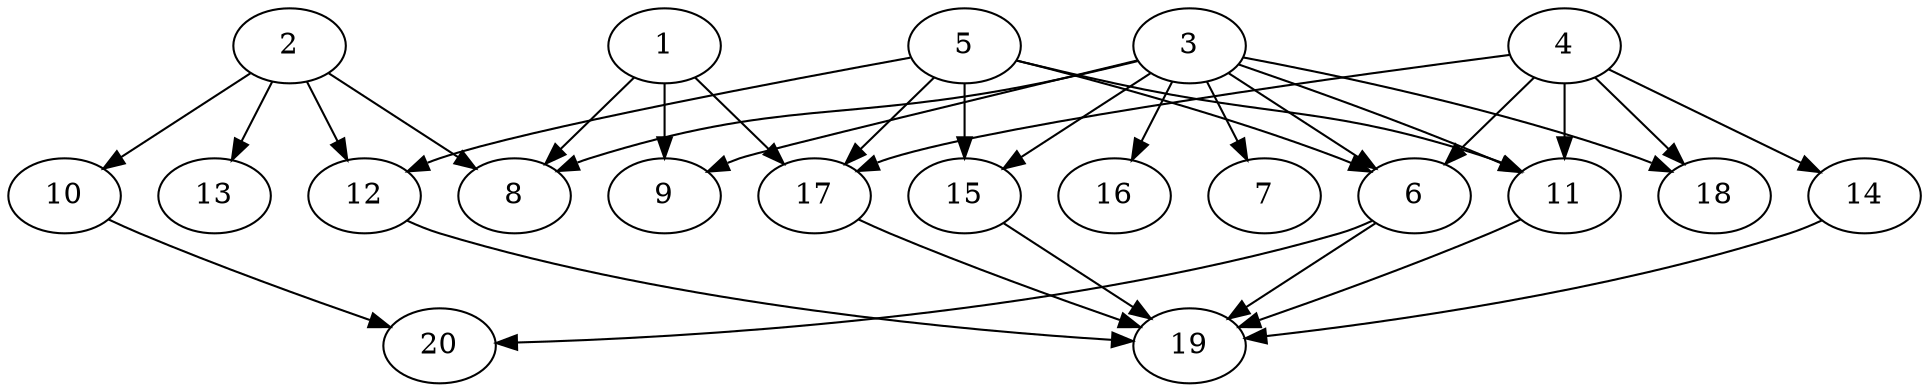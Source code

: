 // DAG automatically generated by daggen at Wed Jul 24 21:26:16 2019
// ./daggen --dot -n 20 --ccr 0.3 --fat 0.8 --regular 0.5 --density 0.5 --mindata 5242880 --maxdata 52428800 
digraph G {
  1 [size="106752000", alpha="0.08", expect_size="32025600"] 
  1 -> 8 [size ="32025600"]
  1 -> 9 [size ="32025600"]
  1 -> 17 [size ="32025600"]
  2 [size="124723200", alpha="0.01", expect_size="37416960"] 
  2 -> 8 [size ="37416960"]
  2 -> 10 [size ="37416960"]
  2 -> 12 [size ="37416960"]
  2 -> 13 [size ="37416960"]
  3 [size="25661440", alpha="0.14", expect_size="7698432"] 
  3 -> 6 [size ="7698432"]
  3 -> 7 [size ="7698432"]
  3 -> 8 [size ="7698432"]
  3 -> 9 [size ="7698432"]
  3 -> 11 [size ="7698432"]
  3 -> 15 [size ="7698432"]
  3 -> 16 [size ="7698432"]
  3 -> 18 [size ="7698432"]
  4 [size="95136427", alpha="0.06", expect_size="28540928"] 
  4 -> 6 [size ="28540928"]
  4 -> 11 [size ="28540928"]
  4 -> 14 [size ="28540928"]
  4 -> 17 [size ="28540928"]
  4 -> 18 [size ="28540928"]
  5 [size="170001067", alpha="0.04", expect_size="51000320"] 
  5 -> 6 [size ="51000320"]
  5 -> 11 [size ="51000320"]
  5 -> 12 [size ="51000320"]
  5 -> 15 [size ="51000320"]
  5 -> 17 [size ="51000320"]
  6 [size="129983147", alpha="0.02", expect_size="38994944"] 
  6 -> 19 [size ="38994944"]
  6 -> 20 [size ="38994944"]
  7 [size="162491733", alpha="0.14", expect_size="48747520"] 
  8 [size="72656213", alpha="0.13", expect_size="21796864"] 
  9 [size="136349013", alpha="0.03", expect_size="40904704"] 
  10 [size="106141013", alpha="0.20", expect_size="31842304"] 
  10 -> 20 [size ="31842304"]
  11 [size="83333120", alpha="0.02", expect_size="24999936"] 
  11 -> 19 [size ="24999936"]
  12 [size="150060373", alpha="0.08", expect_size="45018112"] 
  12 -> 19 [size ="45018112"]
  13 [size="154193920", alpha="0.03", expect_size="46258176"] 
  14 [size="108130987", alpha="0.08", expect_size="32439296"] 
  14 -> 19 [size ="32439296"]
  15 [size="154013013", alpha="0.11", expect_size="46203904"] 
  15 -> 19 [size ="46203904"]
  16 [size="28480853", alpha="0.12", expect_size="8544256"] 
  17 [size="42185387", alpha="0.13", expect_size="12655616"] 
  17 -> 19 [size ="12655616"]
  18 [size="149032960", alpha="0.13", expect_size="44709888"] 
  19 [size="94614187", alpha="0.18", expect_size="28384256"] 
  20 [size="121757013", alpha="0.05", expect_size="36527104"] 
}
